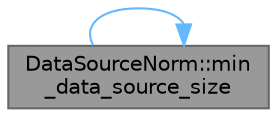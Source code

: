 digraph "DataSourceNorm::min_data_source_size"
{
 // LATEX_PDF_SIZE
  bgcolor="transparent";
  edge [fontname=Helvetica,fontsize=10,labelfontname=Helvetica,labelfontsize=10];
  node [fontname=Helvetica,fontsize=10,shape=box,height=0.2,width=0.4];
  rankdir="RL";
  Node1 [label="DataSourceNorm::min\l_data_source_size",height=0.2,width=0.4,color="gray40", fillcolor="grey60", style="filled", fontcolor="black",tooltip="Utility funtion to return the minimum size among a list of DataNorm data sources."];
  Node1 -> Node1 [dir="back",color="steelblue1",style="solid"];
}
